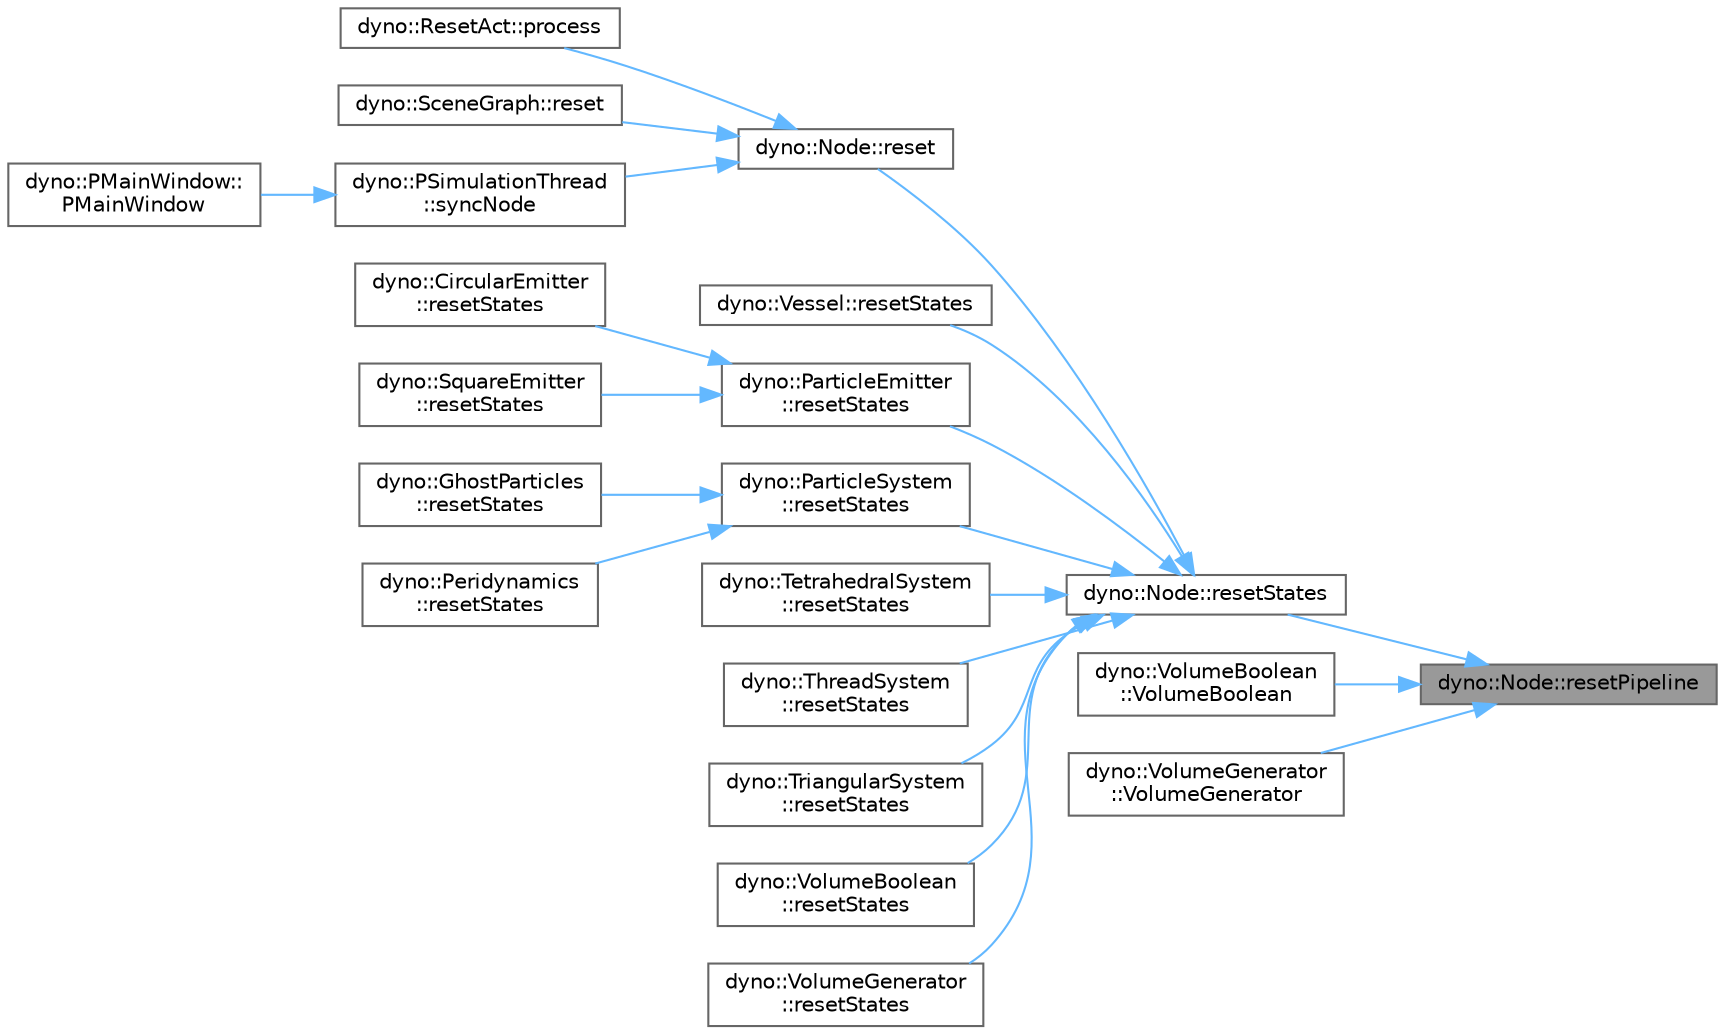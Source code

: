 digraph "dyno::Node::resetPipeline"
{
 // LATEX_PDF_SIZE
  bgcolor="transparent";
  edge [fontname=Helvetica,fontsize=10,labelfontname=Helvetica,labelfontsize=10];
  node [fontname=Helvetica,fontsize=10,shape=box,height=0.2,width=0.4];
  rankdir="RL";
  Node1 [id="Node000001",label="dyno::Node::resetPipeline",height=0.2,width=0.4,color="gray40", fillcolor="grey60", style="filled", fontcolor="black",tooltip=" "];
  Node1 -> Node2 [id="edge1_Node000001_Node000002",dir="back",color="steelblue1",style="solid",tooltip=" "];
  Node2 [id="Node000002",label="dyno::Node::resetStates",height=0.2,width=0.4,color="grey40", fillcolor="white", style="filled",URL="$classdyno_1_1_node.html#a268d036395a10abc9669a042d35d91cf",tooltip=" "];
  Node2 -> Node3 [id="edge2_Node000002_Node000003",dir="back",color="steelblue1",style="solid",tooltip=" "];
  Node3 [id="Node000003",label="dyno::Node::reset",height=0.2,width=0.4,color="grey40", fillcolor="white", style="filled",URL="$classdyno_1_1_node.html#aab8ae5fafafc2facf6aab7a0f7994438",tooltip=" "];
  Node3 -> Node4 [id="edge3_Node000003_Node000004",dir="back",color="steelblue1",style="solid",tooltip=" "];
  Node4 [id="Node000004",label="dyno::ResetAct::process",height=0.2,width=0.4,color="grey40", fillcolor="white", style="filled",URL="$classdyno_1_1_reset_act.html#a97b422d3c58e1f6511cc937802067ddf",tooltip=" "];
  Node3 -> Node5 [id="edge4_Node000003_Node000005",dir="back",color="steelblue1",style="solid",tooltip=" "];
  Node5 [id="Node000005",label="dyno::SceneGraph::reset",height=0.2,width=0.4,color="grey40", fillcolor="white", style="filled",URL="$classdyno_1_1_scene_graph.html#abf6db1165a77b8bd9f682e2c7cafdda4",tooltip=" "];
  Node3 -> Node6 [id="edge5_Node000003_Node000006",dir="back",color="steelblue1",style="solid",tooltip=" "];
  Node6 [id="Node000006",label="dyno::PSimulationThread\l::syncNode",height=0.2,width=0.4,color="grey40", fillcolor="white", style="filled",URL="$classdyno_1_1_p_simulation_thread.html#aa8e50b7106fcc35a36d360b3f793087c",tooltip=" "];
  Node6 -> Node7 [id="edge6_Node000006_Node000007",dir="back",color="steelblue1",style="solid",tooltip=" "];
  Node7 [id="Node000007",label="dyno::PMainWindow::\lPMainWindow",height=0.2,width=0.4,color="grey40", fillcolor="white", style="filled",URL="$classdyno_1_1_p_main_window.html#a55a1afe7cc3865eb78d59d769ac2d13a",tooltip=" "];
  Node2 -> Node8 [id="edge7_Node000002_Node000008",dir="back",color="steelblue1",style="solid",tooltip=" "];
  Node8 [id="Node000008",label="dyno::Vessel::resetStates",height=0.2,width=0.4,color="grey40", fillcolor="white", style="filled",URL="$classdyno_1_1_vessel.html#a75ab8a31bd62b16e58a8f0d525707860",tooltip=" "];
  Node2 -> Node9 [id="edge8_Node000002_Node000009",dir="back",color="steelblue1",style="solid",tooltip=" "];
  Node9 [id="Node000009",label="dyno::ParticleEmitter\l::resetStates",height=0.2,width=0.4,color="grey40", fillcolor="white", style="filled",URL="$classdyno_1_1_particle_emitter.html#a19903d65f88d399ddbe8c512b078e51b",tooltip=" "];
  Node9 -> Node10 [id="edge9_Node000009_Node000010",dir="back",color="steelblue1",style="solid",tooltip=" "];
  Node10 [id="Node000010",label="dyno::CircularEmitter\l::resetStates",height=0.2,width=0.4,color="grey40", fillcolor="white", style="filled",URL="$classdyno_1_1_circular_emitter.html#a035162ce18ea8505c3318f7c351b510a",tooltip=" "];
  Node9 -> Node11 [id="edge10_Node000009_Node000011",dir="back",color="steelblue1",style="solid",tooltip=" "];
  Node11 [id="Node000011",label="dyno::SquareEmitter\l::resetStates",height=0.2,width=0.4,color="grey40", fillcolor="white", style="filled",URL="$classdyno_1_1_square_emitter.html#a03b4a77a2a1e9cc29470add98be07b53",tooltip=" "];
  Node2 -> Node12 [id="edge11_Node000002_Node000012",dir="back",color="steelblue1",style="solid",tooltip=" "];
  Node12 [id="Node000012",label="dyno::ParticleSystem\l::resetStates",height=0.2,width=0.4,color="grey40", fillcolor="white", style="filled",URL="$classdyno_1_1_particle_system.html#a1647be2184acdeb7e7f7e0d5e5980ceb",tooltip=" "];
  Node12 -> Node13 [id="edge12_Node000012_Node000013",dir="back",color="steelblue1",style="solid",tooltip=" "];
  Node13 [id="Node000013",label="dyno::GhostParticles\l::resetStates",height=0.2,width=0.4,color="grey40", fillcolor="white", style="filled",URL="$classdyno_1_1_ghost_particles.html#a43b170d08a7d2c20963122527f72fb20",tooltip=" "];
  Node12 -> Node14 [id="edge13_Node000012_Node000014",dir="back",color="steelblue1",style="solid",tooltip=" "];
  Node14 [id="Node000014",label="dyno::Peridynamics\l::resetStates",height=0.2,width=0.4,color="grey40", fillcolor="white", style="filled",URL="$classdyno_1_1_peridynamics.html#a3d55a50e188ec4f7803da385b71ee01a",tooltip=" "];
  Node2 -> Node15 [id="edge14_Node000002_Node000015",dir="back",color="steelblue1",style="solid",tooltip=" "];
  Node15 [id="Node000015",label="dyno::TetrahedralSystem\l::resetStates",height=0.2,width=0.4,color="grey40", fillcolor="white", style="filled",URL="$classdyno_1_1_tetrahedral_system.html#a5af0d9c347df0edcd674c42f0159a88a",tooltip=" "];
  Node2 -> Node16 [id="edge15_Node000002_Node000016",dir="back",color="steelblue1",style="solid",tooltip=" "];
  Node16 [id="Node000016",label="dyno::ThreadSystem\l::resetStates",height=0.2,width=0.4,color="grey40", fillcolor="white", style="filled",URL="$classdyno_1_1_thread_system.html#acfffe198d022e5698f8766de37fe88ff",tooltip=" "];
  Node2 -> Node17 [id="edge16_Node000002_Node000017",dir="back",color="steelblue1",style="solid",tooltip=" "];
  Node17 [id="Node000017",label="dyno::TriangularSystem\l::resetStates",height=0.2,width=0.4,color="grey40", fillcolor="white", style="filled",URL="$classdyno_1_1_triangular_system.html#a43c721be6fcbfcf05dec57d53698a000",tooltip=" "];
  Node2 -> Node18 [id="edge17_Node000002_Node000018",dir="back",color="steelblue1",style="solid",tooltip=" "];
  Node18 [id="Node000018",label="dyno::VolumeBoolean\l::resetStates",height=0.2,width=0.4,color="grey40", fillcolor="white", style="filled",URL="$classdyno_1_1_volume_boolean.html#ab427d16e7e44f457722d3205c4e5f407",tooltip=" "];
  Node2 -> Node19 [id="edge18_Node000002_Node000019",dir="back",color="steelblue1",style="solid",tooltip=" "];
  Node19 [id="Node000019",label="dyno::VolumeGenerator\l::resetStates",height=0.2,width=0.4,color="grey40", fillcolor="white", style="filled",URL="$classdyno_1_1_volume_generator.html#ad86ae450393b28df8aa7fd3194d654e9",tooltip=" "];
  Node1 -> Node20 [id="edge19_Node000001_Node000020",dir="back",color="steelblue1",style="solid",tooltip=" "];
  Node20 [id="Node000020",label="dyno::VolumeBoolean\l::VolumeBoolean",height=0.2,width=0.4,color="grey40", fillcolor="white", style="filled",URL="$classdyno_1_1_volume_boolean.html#aed55f89c7568209a1a4ac03be193064b",tooltip=" "];
  Node1 -> Node21 [id="edge20_Node000001_Node000021",dir="back",color="steelblue1",style="solid",tooltip=" "];
  Node21 [id="Node000021",label="dyno::VolumeGenerator\l::VolumeGenerator",height=0.2,width=0.4,color="grey40", fillcolor="white", style="filled",URL="$classdyno_1_1_volume_generator.html#af5172942369d719d47bf7915a9c19818",tooltip=" "];
}
